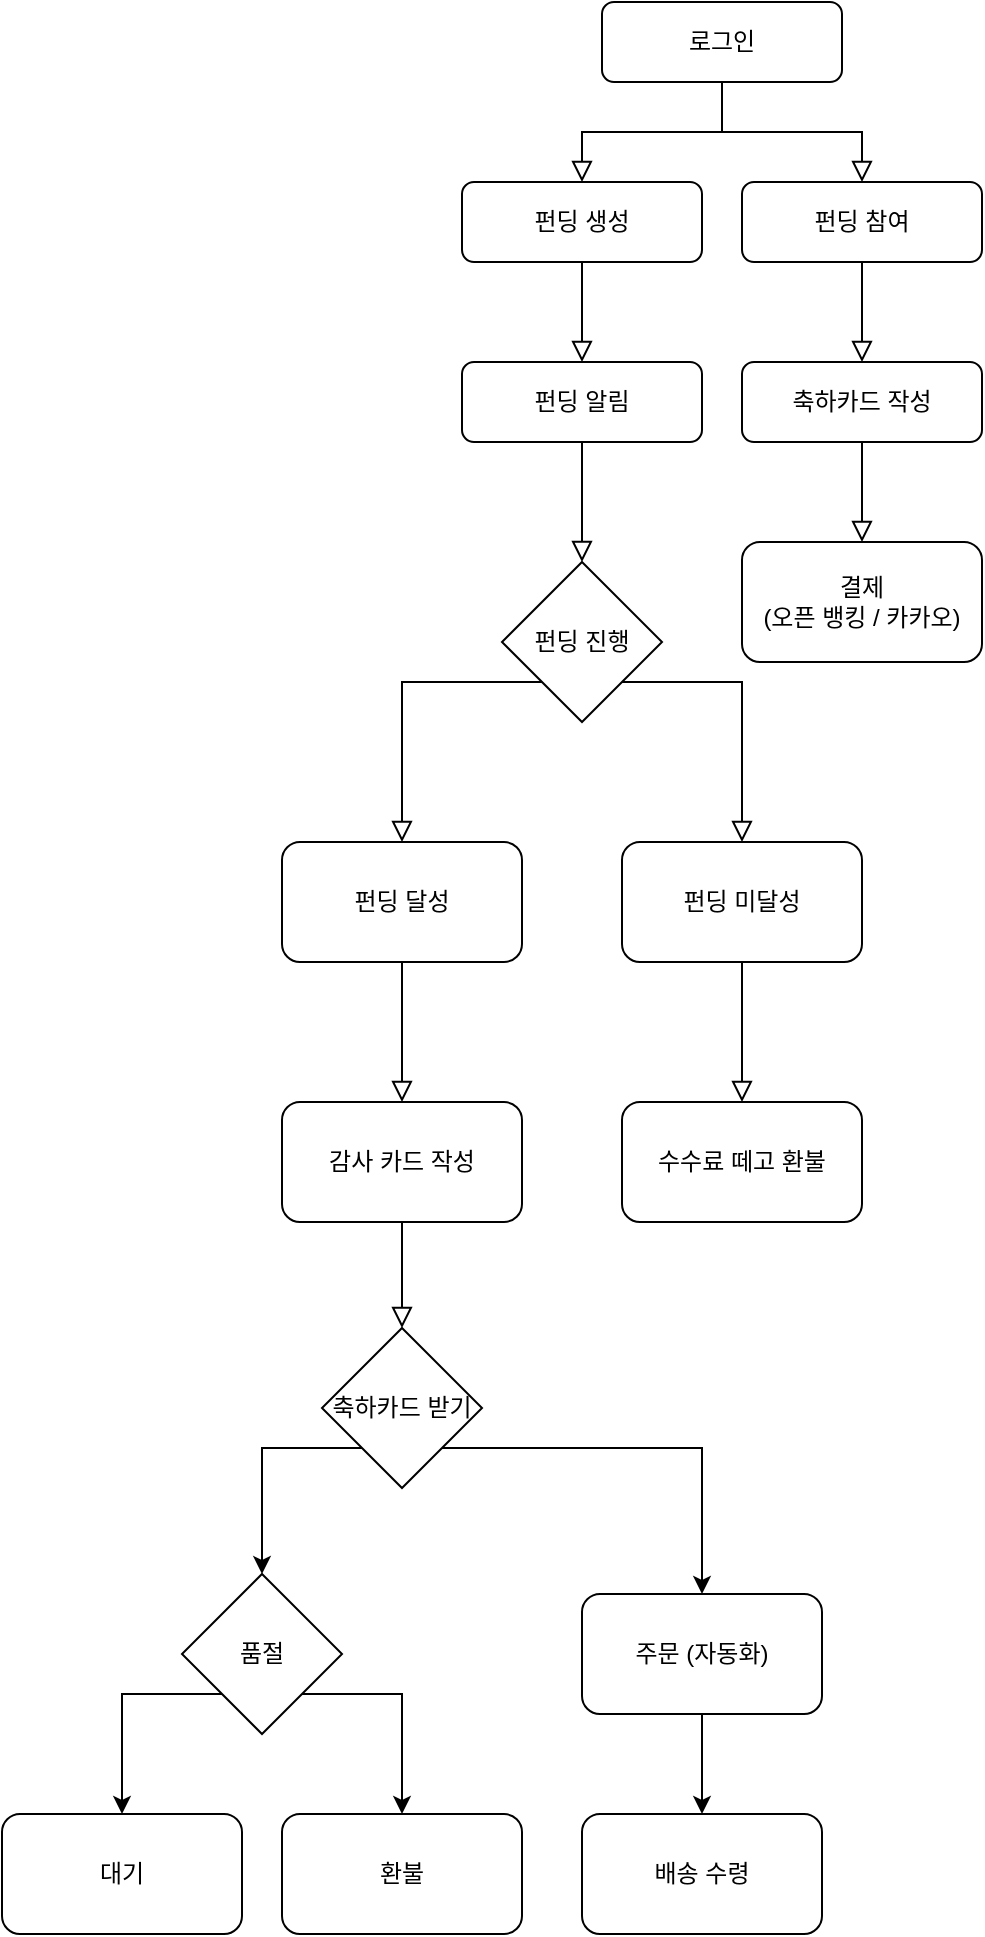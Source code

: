 <mxfile version="20.8.3" type="device"><diagram id="C5RBs43oDa-KdzZeNtuy" name="Page-1"><mxGraphModel dx="2117" dy="581" grid="1" gridSize="10" guides="1" tooltips="1" connect="1" arrows="1" fold="1" page="1" pageScale="1" pageWidth="827" pageHeight="1169" math="0" shadow="0"><root><mxCell id="WIyWlLk6GJQsqaUBKTNV-0"/><mxCell id="WIyWlLk6GJQsqaUBKTNV-1" parent="WIyWlLk6GJQsqaUBKTNV-0"/><mxCell id="WIyWlLk6GJQsqaUBKTNV-2" value="" style="rounded=0;html=1;jettySize=auto;orthogonalLoop=1;fontSize=11;endArrow=block;endFill=0;endSize=8;strokeWidth=1;shadow=0;labelBackgroundColor=none;edgeStyle=orthogonalEdgeStyle;entryX=0.5;entryY=0;entryDx=0;entryDy=0;" parent="WIyWlLk6GJQsqaUBKTNV-1" source="WIyWlLk6GJQsqaUBKTNV-3" target="WIyWlLk6GJQsqaUBKTNV-11" edge="1"><mxGeometry relative="1" as="geometry"><mxPoint x="220" y="170" as="targetPoint"/></mxGeometry></mxCell><mxCell id="WIyWlLk6GJQsqaUBKTNV-3" value="로그인" style="rounded=1;whiteSpace=wrap;html=1;fontSize=12;glass=0;strokeWidth=1;shadow=0;" parent="WIyWlLk6GJQsqaUBKTNV-1" vertex="1"><mxGeometry x="160" y="80" width="120" height="40" as="geometry"/></mxCell><mxCell id="WIyWlLk6GJQsqaUBKTNV-11" value="펀딩 생성" style="rounded=1;whiteSpace=wrap;html=1;fontSize=12;glass=0;strokeWidth=1;shadow=0;" parent="WIyWlLk6GJQsqaUBKTNV-1" vertex="1"><mxGeometry x="90" y="170" width="120" height="40" as="geometry"/></mxCell><mxCell id="8huVLNAtrLgv52036KEy-0" value="펀딩 참여" style="rounded=1;whiteSpace=wrap;html=1;fontSize=12;glass=0;strokeWidth=1;shadow=0;" parent="WIyWlLk6GJQsqaUBKTNV-1" vertex="1"><mxGeometry x="230" y="170" width="120" height="40" as="geometry"/></mxCell><mxCell id="8huVLNAtrLgv52036KEy-1" value="" style="rounded=0;html=1;jettySize=auto;orthogonalLoop=1;fontSize=11;endArrow=block;endFill=0;endSize=8;strokeWidth=1;shadow=0;labelBackgroundColor=none;edgeStyle=orthogonalEdgeStyle;entryX=0.5;entryY=0;entryDx=0;entryDy=0;exitX=0.5;exitY=1;exitDx=0;exitDy=0;" parent="WIyWlLk6GJQsqaUBKTNV-1" source="WIyWlLk6GJQsqaUBKTNV-3" target="8huVLNAtrLgv52036KEy-0" edge="1"><mxGeometry relative="1" as="geometry"><mxPoint x="230" y="130" as="sourcePoint"/><mxPoint x="160" y="180" as="targetPoint"/></mxGeometry></mxCell><mxCell id="8huVLNAtrLgv52036KEy-2" value="펀딩 알림" style="rounded=1;whiteSpace=wrap;html=1;fontSize=12;glass=0;strokeWidth=1;shadow=0;" parent="WIyWlLk6GJQsqaUBKTNV-1" vertex="1"><mxGeometry x="90" y="260" width="120" height="40" as="geometry"/></mxCell><mxCell id="8huVLNAtrLgv52036KEy-3" value="" style="rounded=0;html=1;jettySize=auto;orthogonalLoop=1;fontSize=11;endArrow=block;endFill=0;endSize=8;strokeWidth=1;shadow=0;labelBackgroundColor=none;edgeStyle=orthogonalEdgeStyle;exitX=0.5;exitY=1;exitDx=0;exitDy=0;" parent="WIyWlLk6GJQsqaUBKTNV-1" source="WIyWlLk6GJQsqaUBKTNV-11" target="8huVLNAtrLgv52036KEy-2" edge="1"><mxGeometry relative="1" as="geometry"><mxPoint x="230" y="130" as="sourcePoint"/><mxPoint x="160" y="180" as="targetPoint"/></mxGeometry></mxCell><mxCell id="8huVLNAtrLgv52036KEy-4" value="축하카드 작성" style="rounded=1;whiteSpace=wrap;html=1;fontSize=12;glass=0;strokeWidth=1;shadow=0;" parent="WIyWlLk6GJQsqaUBKTNV-1" vertex="1"><mxGeometry x="230" y="260" width="120" height="40" as="geometry"/></mxCell><mxCell id="8huVLNAtrLgv52036KEy-6" value="" style="rounded=0;html=1;jettySize=auto;orthogonalLoop=1;fontSize=11;endArrow=block;endFill=0;endSize=8;strokeWidth=1;shadow=0;labelBackgroundColor=none;edgeStyle=orthogonalEdgeStyle;exitX=0.5;exitY=1;exitDx=0;exitDy=0;entryX=0.5;entryY=0;entryDx=0;entryDy=0;" parent="WIyWlLk6GJQsqaUBKTNV-1" source="8huVLNAtrLgv52036KEy-0" target="8huVLNAtrLgv52036KEy-4" edge="1"><mxGeometry relative="1" as="geometry"><mxPoint x="285" y="217" as="sourcePoint"/><mxPoint x="285" y="267" as="targetPoint"/><Array as="points"><mxPoint x="290" y="240"/><mxPoint x="290" y="240"/></Array></mxGeometry></mxCell><mxCell id="8huVLNAtrLgv52036KEy-8" value="" style="rounded=0;html=1;jettySize=auto;orthogonalLoop=1;fontSize=11;endArrow=block;endFill=0;endSize=8;strokeWidth=1;shadow=0;labelBackgroundColor=none;edgeStyle=orthogonalEdgeStyle;exitX=0.5;exitY=1;exitDx=0;exitDy=0;entryX=0.5;entryY=0;entryDx=0;entryDy=0;" parent="WIyWlLk6GJQsqaUBKTNV-1" source="8huVLNAtrLgv52036KEy-2" edge="1"><mxGeometry relative="1" as="geometry"><mxPoint x="160" y="220" as="sourcePoint"/><mxPoint x="150" y="360" as="targetPoint"/></mxGeometry></mxCell><mxCell id="8huVLNAtrLgv52036KEy-9" value="펀딩 진행" style="rhombus;whiteSpace=wrap;html=1;" parent="WIyWlLk6GJQsqaUBKTNV-1" vertex="1"><mxGeometry x="110" y="360" width="80" height="80" as="geometry"/></mxCell><mxCell id="8huVLNAtrLgv52036KEy-10" value="펀딩 미달성" style="rounded=1;whiteSpace=wrap;html=1;" parent="WIyWlLk6GJQsqaUBKTNV-1" vertex="1"><mxGeometry x="170" y="500" width="120" height="60" as="geometry"/></mxCell><mxCell id="8huVLNAtrLgv52036KEy-12" value="축하카드 받기" style="rhombus;whiteSpace=wrap;html=1;" parent="WIyWlLk6GJQsqaUBKTNV-1" vertex="1"><mxGeometry x="20" y="743" width="80" height="80" as="geometry"/></mxCell><mxCell id="8huVLNAtrLgv52036KEy-13" value="" style="rounded=0;html=1;jettySize=auto;orthogonalLoop=1;fontSize=11;endArrow=block;endFill=0;endSize=8;strokeWidth=1;shadow=0;labelBackgroundColor=none;edgeStyle=orthogonalEdgeStyle;exitX=0;exitY=1;exitDx=0;exitDy=0;entryX=0.5;entryY=0;entryDx=0;entryDy=0;" parent="WIyWlLk6GJQsqaUBKTNV-1" source="8huVLNAtrLgv52036KEy-9" target="8huVLNAtrLgv52036KEy-18" edge="1"><mxGeometry relative="1" as="geometry"><mxPoint x="160" y="310" as="sourcePoint"/><mxPoint x="60" y="490" as="targetPoint"/><Array as="points"><mxPoint x="60" y="420"/></Array></mxGeometry></mxCell><mxCell id="8huVLNAtrLgv52036KEy-14" value="" style="rounded=0;html=1;jettySize=auto;orthogonalLoop=1;fontSize=11;endArrow=block;endFill=0;endSize=8;strokeWidth=1;shadow=0;labelBackgroundColor=none;edgeStyle=orthogonalEdgeStyle;exitX=1;exitY=1;exitDx=0;exitDy=0;" parent="WIyWlLk6GJQsqaUBKTNV-1" source="8huVLNAtrLgv52036KEy-9" target="8huVLNAtrLgv52036KEy-10" edge="1"><mxGeometry relative="1" as="geometry"><mxPoint x="140" y="430" as="sourcePoint"/><mxPoint x="70" y="500" as="targetPoint"/><Array as="points"><mxPoint x="230" y="420"/></Array></mxGeometry></mxCell><mxCell id="8huVLNAtrLgv52036KEy-15" value="수수료 떼고 환불" style="rounded=1;whiteSpace=wrap;html=1;" parent="WIyWlLk6GJQsqaUBKTNV-1" vertex="1"><mxGeometry x="170" y="630" width="120" height="60" as="geometry"/></mxCell><mxCell id="8huVLNAtrLgv52036KEy-16" value="" style="rounded=0;html=1;jettySize=auto;orthogonalLoop=1;fontSize=11;endArrow=block;endFill=0;endSize=8;strokeWidth=1;shadow=0;labelBackgroundColor=none;edgeStyle=orthogonalEdgeStyle;entryX=0.5;entryY=0;entryDx=0;entryDy=0;" parent="WIyWlLk6GJQsqaUBKTNV-1" target="8huVLNAtrLgv52036KEy-15" edge="1"><mxGeometry relative="1" as="geometry"><mxPoint x="230" y="560" as="sourcePoint"/><mxPoint x="240" y="510" as="targetPoint"/><Array as="points"><mxPoint x="230" y="560"/><mxPoint x="230" y="560"/></Array></mxGeometry></mxCell><mxCell id="8huVLNAtrLgv52036KEy-18" value="펀딩 달성" style="rounded=1;whiteSpace=wrap;html=1;" parent="WIyWlLk6GJQsqaUBKTNV-1" vertex="1"><mxGeometry y="500" width="120" height="60" as="geometry"/></mxCell><mxCell id="8huVLNAtrLgv52036KEy-20" value="" style="rounded=0;html=1;jettySize=auto;orthogonalLoop=1;fontSize=11;endArrow=block;endFill=0;endSize=8;strokeWidth=1;shadow=0;labelBackgroundColor=none;edgeStyle=orthogonalEdgeStyle;exitX=0.5;exitY=1;exitDx=0;exitDy=0;entryX=0.5;entryY=0;entryDx=0;entryDy=0;" parent="WIyWlLk6GJQsqaUBKTNV-1" source="8huVLNAtrLgv52036KEy-18" target="8huVLNAtrLgv52036KEy-39" edge="1"><mxGeometry relative="1" as="geometry"><mxPoint x="110" y="585" as="sourcePoint"/><mxPoint x="60" y="620" as="targetPoint"/><Array as="points"/></mxGeometry></mxCell><mxCell id="8huVLNAtrLgv52036KEy-21" value="주문 (자동화)" style="rounded=1;whiteSpace=wrap;html=1;" parent="WIyWlLk6GJQsqaUBKTNV-1" vertex="1"><mxGeometry x="150" y="876" width="120" height="60" as="geometry"/></mxCell><mxCell id="8huVLNAtrLgv52036KEy-23" value="품절" style="rhombus;whiteSpace=wrap;html=1;" parent="WIyWlLk6GJQsqaUBKTNV-1" vertex="1"><mxGeometry x="-50" y="866" width="80" height="80" as="geometry"/></mxCell><mxCell id="8huVLNAtrLgv52036KEy-26" value="" style="endArrow=classic;html=1;rounded=0;entryX=0.5;entryY=0;entryDx=0;entryDy=0;exitX=0;exitY=1;exitDx=0;exitDy=0;" parent="WIyWlLk6GJQsqaUBKTNV-1" source="8huVLNAtrLgv52036KEy-12" target="8huVLNAtrLgv52036KEy-23" edge="1"><mxGeometry width="50" height="50" relative="1" as="geometry"><mxPoint x="200" y="863" as="sourcePoint"/><mxPoint x="250" y="813" as="targetPoint"/><Array as="points"><mxPoint x="-10" y="803"/></Array></mxGeometry></mxCell><mxCell id="8huVLNAtrLgv52036KEy-27" value="" style="endArrow=classic;html=1;rounded=0;entryX=0.5;entryY=0;entryDx=0;entryDy=0;exitX=1;exitY=1;exitDx=0;exitDy=0;" parent="WIyWlLk6GJQsqaUBKTNV-1" source="8huVLNAtrLgv52036KEy-12" target="8huVLNAtrLgv52036KEy-21" edge="1"><mxGeometry width="50" height="50" relative="1" as="geometry"><mxPoint x="50" y="733" as="sourcePoint"/><mxPoint x="20" y="803" as="targetPoint"/><Array as="points"><mxPoint x="140" y="803"/><mxPoint x="210" y="803"/></Array></mxGeometry></mxCell><mxCell id="8huVLNAtrLgv52036KEy-30" value="환불" style="rounded=1;whiteSpace=wrap;html=1;" parent="WIyWlLk6GJQsqaUBKTNV-1" vertex="1"><mxGeometry y="986" width="120" height="60" as="geometry"/></mxCell><mxCell id="8huVLNAtrLgv52036KEy-31" value="대기" style="rounded=1;whiteSpace=wrap;html=1;" parent="WIyWlLk6GJQsqaUBKTNV-1" vertex="1"><mxGeometry x="-140" y="986" width="120" height="60" as="geometry"/></mxCell><mxCell id="8huVLNAtrLgv52036KEy-32" value="" style="endArrow=classic;html=1;rounded=0;exitX=0;exitY=1;exitDx=0;exitDy=0;entryX=0.5;entryY=0;entryDx=0;entryDy=0;" parent="WIyWlLk6GJQsqaUBKTNV-1" source="8huVLNAtrLgv52036KEy-23" target="8huVLNAtrLgv52036KEy-31" edge="1"><mxGeometry width="50" height="50" relative="1" as="geometry"><mxPoint x="20" y="936" as="sourcePoint"/><mxPoint x="53.333" y="996" as="targetPoint"/><Array as="points"><mxPoint x="-80" y="926"/></Array></mxGeometry></mxCell><mxCell id="8huVLNAtrLgv52036KEy-33" value="" style="endArrow=classic;html=1;rounded=0;exitX=1;exitY=1;exitDx=0;exitDy=0;entryX=0.5;entryY=0;entryDx=0;entryDy=0;" parent="WIyWlLk6GJQsqaUBKTNV-1" source="8huVLNAtrLgv52036KEy-23" target="8huVLNAtrLgv52036KEy-30" edge="1"><mxGeometry width="50" height="50" relative="1" as="geometry"><mxPoint x="10" y="926" as="sourcePoint"/><mxPoint x="43" y="986" as="targetPoint"/><Array as="points"><mxPoint x="60" y="926"/></Array></mxGeometry></mxCell><mxCell id="8huVLNAtrLgv52036KEy-34" value="" style="endArrow=classic;html=1;rounded=0;exitX=0.5;exitY=1;exitDx=0;exitDy=0;entryX=0.5;entryY=0;entryDx=0;entryDy=0;" parent="WIyWlLk6GJQsqaUBKTNV-1" source="8huVLNAtrLgv52036KEy-21" target="8huVLNAtrLgv52036KEy-35" edge="1"><mxGeometry width="50" height="50" relative="1" as="geometry"><mxPoint x="150" y="936" as="sourcePoint"/><mxPoint x="183.333" y="996" as="targetPoint"/><Array as="points"><mxPoint x="210" y="966"/></Array></mxGeometry></mxCell><mxCell id="8huVLNAtrLgv52036KEy-35" value="배송 수령" style="rounded=1;whiteSpace=wrap;html=1;" parent="WIyWlLk6GJQsqaUBKTNV-1" vertex="1"><mxGeometry x="150" y="986" width="120" height="60" as="geometry"/></mxCell><mxCell id="8huVLNAtrLgv52036KEy-36" value="결제&lt;br&gt;(오픈 뱅킹 / 카카오)" style="rounded=1;whiteSpace=wrap;html=1;" parent="WIyWlLk6GJQsqaUBKTNV-1" vertex="1"><mxGeometry x="230" y="350" width="120" height="60" as="geometry"/></mxCell><mxCell id="8huVLNAtrLgv52036KEy-38" value="" style="rounded=0;html=1;jettySize=auto;orthogonalLoop=1;fontSize=11;endArrow=block;endFill=0;endSize=8;strokeWidth=1;shadow=0;labelBackgroundColor=none;edgeStyle=orthogonalEdgeStyle;" parent="WIyWlLk6GJQsqaUBKTNV-1" edge="1"><mxGeometry relative="1" as="geometry"><mxPoint x="289" y="300" as="sourcePoint"/><mxPoint x="290" y="350" as="targetPoint"/><Array as="points"><mxPoint x="290" y="300"/></Array></mxGeometry></mxCell><mxCell id="8huVLNAtrLgv52036KEy-39" value="감사 카드 작성" style="rounded=1;whiteSpace=wrap;html=1;" parent="WIyWlLk6GJQsqaUBKTNV-1" vertex="1"><mxGeometry y="630" width="120" height="60" as="geometry"/></mxCell><mxCell id="8huVLNAtrLgv52036KEy-42" value="" style="rounded=0;html=1;jettySize=auto;orthogonalLoop=1;fontSize=11;endArrow=block;endFill=0;endSize=8;strokeWidth=1;shadow=0;labelBackgroundColor=none;edgeStyle=orthogonalEdgeStyle;exitX=0.5;exitY=1;exitDx=0;exitDy=0;entryX=0.5;entryY=0;entryDx=0;entryDy=0;" parent="WIyWlLk6GJQsqaUBKTNV-1" source="8huVLNAtrLgv52036KEy-39" target="8huVLNAtrLgv52036KEy-12" edge="1"><mxGeometry relative="1" as="geometry"><mxPoint x="62" y="667" as="sourcePoint"/><mxPoint x="60" y="740" as="targetPoint"/><Array as="points"/></mxGeometry></mxCell></root></mxGraphModel></diagram></mxfile>